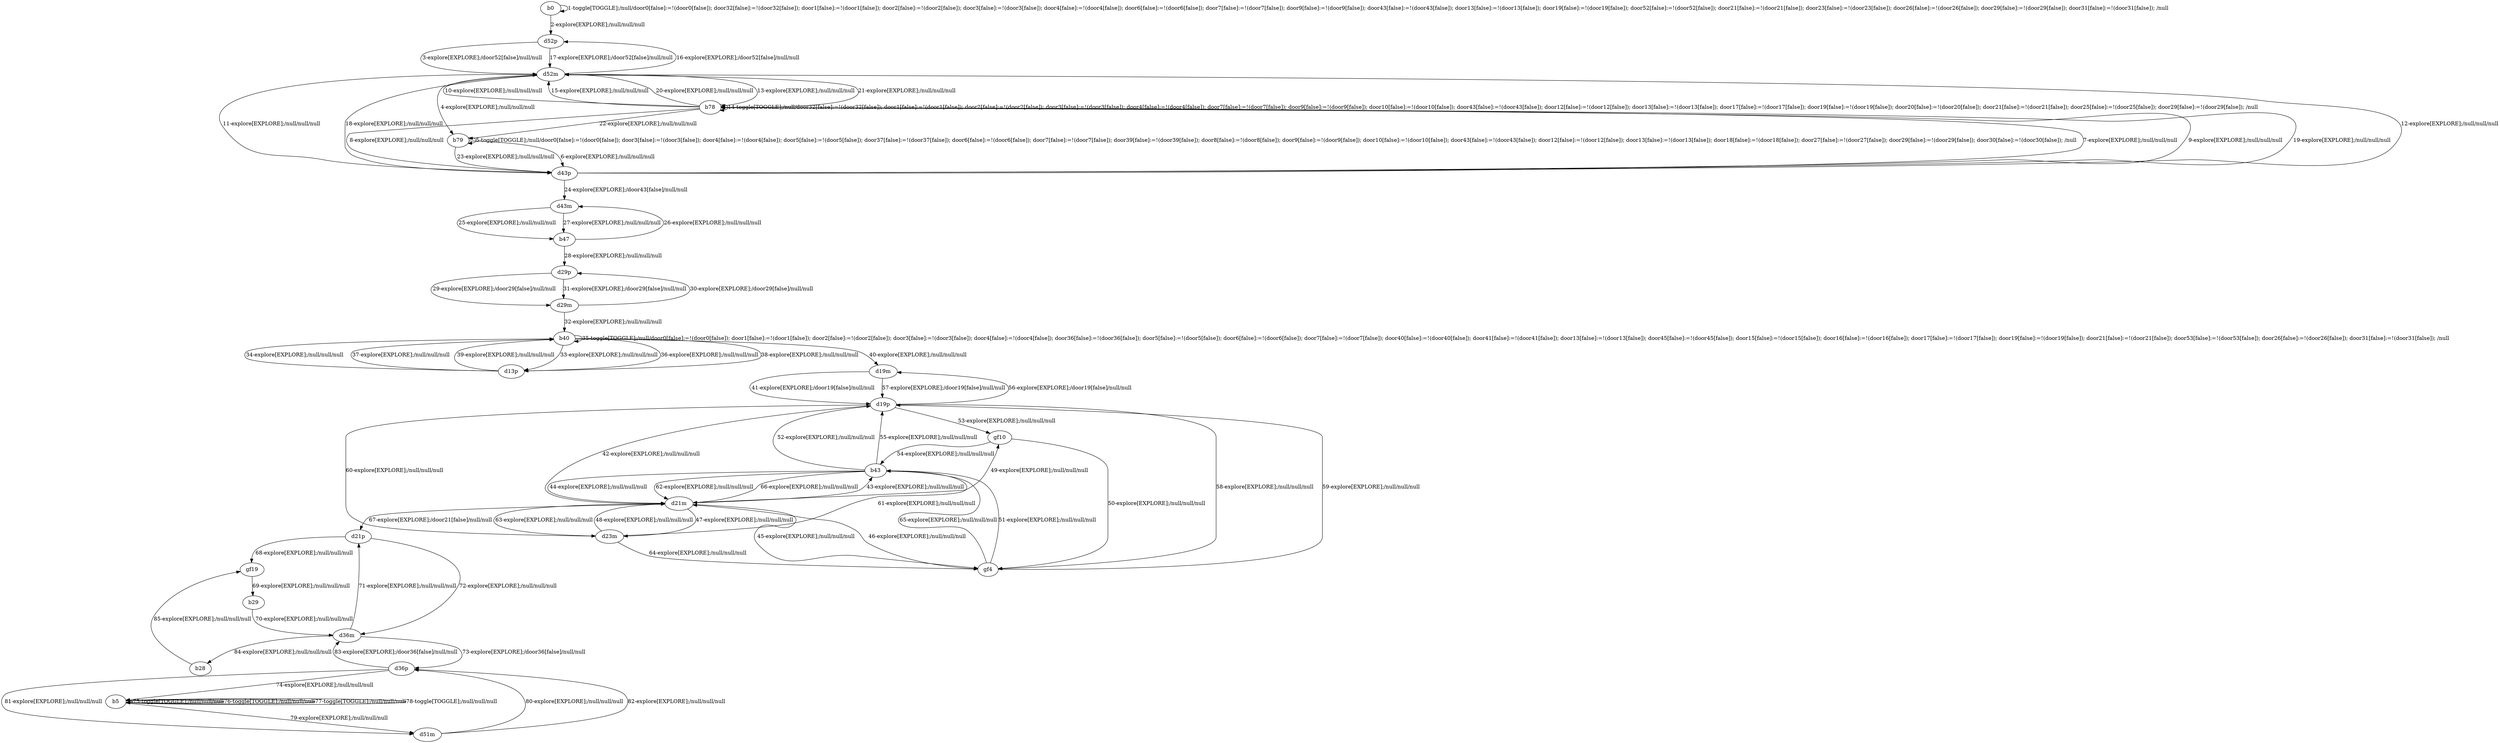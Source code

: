 # Total number of goals covered by this test: 1
# b28 --> gf19

digraph g {
"b0" -> "b0" [label = "1-toggle[TOGGLE];/null/door0[false]:=!(door0[false]); door32[false]:=!(door32[false]); door1[false]:=!(door1[false]); door2[false]:=!(door2[false]); door3[false]:=!(door3[false]); door4[false]:=!(door4[false]); door6[false]:=!(door6[false]); door7[false]:=!(door7[false]); door9[false]:=!(door9[false]); door43[false]:=!(door43[false]); door13[false]:=!(door13[false]); door19[false]:=!(door19[false]); door52[false]:=!(door52[false]); door21[false]:=!(door21[false]); door23[false]:=!(door23[false]); door26[false]:=!(door26[false]); door29[false]:=!(door29[false]); door31[false]:=!(door31[false]); /null"];
"b0" -> "d52p" [label = "2-explore[EXPLORE];/null/null/null"];
"d52p" -> "d52m" [label = "3-explore[EXPLORE];/door52[false]/null/null"];
"d52m" -> "b79" [label = "4-explore[EXPLORE];/null/null/null"];
"b79" -> "b79" [label = "5-toggle[TOGGLE];/null/door0[false]:=!(door0[false]); door3[false]:=!(door3[false]); door4[false]:=!(door4[false]); door5[false]:=!(door5[false]); door37[false]:=!(door37[false]); door6[false]:=!(door6[false]); door7[false]:=!(door7[false]); door39[false]:=!(door39[false]); door8[false]:=!(door8[false]); door9[false]:=!(door9[false]); door10[false]:=!(door10[false]); door43[false]:=!(door43[false]); door12[false]:=!(door12[false]); door13[false]:=!(door13[false]); door18[false]:=!(door18[false]); door27[false]:=!(door27[false]); door29[false]:=!(door29[false]); door30[false]:=!(door30[false]); /null"];
"b79" -> "d43p" [label = "6-explore[EXPLORE];/null/null/null"];
"d43p" -> "b78" [label = "7-explore[EXPLORE];/null/null/null"];
"b78" -> "d43p" [label = "8-explore[EXPLORE];/null/null/null"];
"d43p" -> "b78" [label = "9-explore[EXPLORE];/null/null/null"];
"b78" -> "d52m" [label = "10-explore[EXPLORE];/null/null/null"];
"d52m" -> "d43p" [label = "11-explore[EXPLORE];/null/null/null"];
"d43p" -> "d52m" [label = "12-explore[EXPLORE];/null/null/null"];
"d52m" -> "b78" [label = "13-explore[EXPLORE];/null/null/null"];
"b78" -> "b78" [label = "14-toggle[TOGGLE];/null/door32[false]:=!(door32[false]); door1[false]:=!(door1[false]); door2[false]:=!(door2[false]); door3[false]:=!(door3[false]); door4[false]:=!(door4[false]); door7[false]:=!(door7[false]); door9[false]:=!(door9[false]); door10[false]:=!(door10[false]); door43[false]:=!(door43[false]); door12[false]:=!(door12[false]); door13[false]:=!(door13[false]); door17[false]:=!(door17[false]); door19[false]:=!(door19[false]); door20[false]:=!(door20[false]); door21[false]:=!(door21[false]); door25[false]:=!(door25[false]); door29[false]:=!(door29[false]); /null"];
"b78" -> "d52m" [label = "15-explore[EXPLORE];/null/null/null"];
"d52m" -> "d52p" [label = "16-explore[EXPLORE];/door52[false]/null/null"];
"d52p" -> "d52m" [label = "17-explore[EXPLORE];/door52[false]/null/null"];
"d52m" -> "d43p" [label = "18-explore[EXPLORE];/null/null/null"];
"d43p" -> "b78" [label = "19-explore[EXPLORE];/null/null/null"];
"b78" -> "d52m" [label = "20-explore[EXPLORE];/null/null/null"];
"d52m" -> "b78" [label = "21-explore[EXPLORE];/null/null/null"];
"b78" -> "b79" [label = "22-explore[EXPLORE];/null/null/null"];
"b79" -> "d43p" [label = "23-explore[EXPLORE];/null/null/null"];
"d43p" -> "d43m" [label = "24-explore[EXPLORE];/door43[false]/null/null"];
"d43m" -> "b47" [label = "25-explore[EXPLORE];/null/null/null"];
"b47" -> "d43m" [label = "26-explore[EXPLORE];/null/null/null"];
"d43m" -> "b47" [label = "27-explore[EXPLORE];/null/null/null"];
"b47" -> "d29p" [label = "28-explore[EXPLORE];/null/null/null"];
"d29p" -> "d29m" [label = "29-explore[EXPLORE];/door29[false]/null/null"];
"d29m" -> "d29p" [label = "30-explore[EXPLORE];/door29[false]/null/null"];
"d29p" -> "d29m" [label = "31-explore[EXPLORE];/door29[false]/null/null"];
"d29m" -> "b40" [label = "32-explore[EXPLORE];/null/null/null"];
"b40" -> "d13p" [label = "33-explore[EXPLORE];/null/null/null"];
"d13p" -> "b40" [label = "34-explore[EXPLORE];/null/null/null"];
"b40" -> "b40" [label = "35-toggle[TOGGLE];/null/door0[false]:=!(door0[false]); door1[false]:=!(door1[false]); door2[false]:=!(door2[false]); door3[false]:=!(door3[false]); door4[false]:=!(door4[false]); door36[false]:=!(door36[false]); door5[false]:=!(door5[false]); door6[false]:=!(door6[false]); door7[false]:=!(door7[false]); door40[false]:=!(door40[false]); door41[false]:=!(door41[false]); door13[false]:=!(door13[false]); door45[false]:=!(door45[false]); door15[false]:=!(door15[false]); door16[false]:=!(door16[false]); door17[false]:=!(door17[false]); door19[false]:=!(door19[false]); door21[false]:=!(door21[false]); door53[false]:=!(door53[false]); door26[false]:=!(door26[false]); door31[false]:=!(door31[false]); /null"];
"b40" -> "d13p" [label = "36-explore[EXPLORE];/null/null/null"];
"d13p" -> "b40" [label = "37-explore[EXPLORE];/null/null/null"];
"b40" -> "d13p" [label = "38-explore[EXPLORE];/null/null/null"];
"d13p" -> "b40" [label = "39-explore[EXPLORE];/null/null/null"];
"b40" -> "d19m" [label = "40-explore[EXPLORE];/null/null/null"];
"d19m" -> "d19p" [label = "41-explore[EXPLORE];/door19[false]/null/null"];
"d19p" -> "d21m" [label = "42-explore[EXPLORE];/null/null/null"];
"d21m" -> "b43" [label = "43-explore[EXPLORE];/null/null/null"];
"b43" -> "d21m" [label = "44-explore[EXPLORE];/null/null/null"];
"d21m" -> "gf4" [label = "45-explore[EXPLORE];/null/null/null"];
"gf4" -> "d21m" [label = "46-explore[EXPLORE];/null/null/null"];
"d21m" -> "d23m" [label = "47-explore[EXPLORE];/null/null/null"];
"d23m" -> "d21m" [label = "48-explore[EXPLORE];/null/null/null"];
"d21m" -> "gf10" [label = "49-explore[EXPLORE];/null/null/null"];
"gf10" -> "gf4" [label = "50-explore[EXPLORE];/null/null/null"];
"gf4" -> "b43" [label = "51-explore[EXPLORE];/null/null/null"];
"b43" -> "d19p" [label = "52-explore[EXPLORE];/null/null/null"];
"d19p" -> "gf10" [label = "53-explore[EXPLORE];/null/null/null"];
"gf10" -> "b43" [label = "54-explore[EXPLORE];/null/null/null"];
"b43" -> "d19p" [label = "55-explore[EXPLORE];/null/null/null"];
"d19p" -> "d19m" [label = "56-explore[EXPLORE];/door19[false]/null/null"];
"d19m" -> "d19p" [label = "57-explore[EXPLORE];/door19[false]/null/null"];
"d19p" -> "gf4" [label = "58-explore[EXPLORE];/null/null/null"];
"gf4" -> "d19p" [label = "59-explore[EXPLORE];/null/null/null"];
"d19p" -> "d23m" [label = "60-explore[EXPLORE];/null/null/null"];
"d23m" -> "b43" [label = "61-explore[EXPLORE];/null/null/null"];
"b43" -> "d21m" [label = "62-explore[EXPLORE];/null/null/null"];
"d21m" -> "d23m" [label = "63-explore[EXPLORE];/null/null/null"];
"d23m" -> "gf4" [label = "64-explore[EXPLORE];/null/null/null"];
"gf4" -> "b43" [label = "65-explore[EXPLORE];/null/null/null"];
"b43" -> "d21m" [label = "66-explore[EXPLORE];/null/null/null"];
"d21m" -> "d21p" [label = "67-explore[EXPLORE];/door21[false]/null/null"];
"d21p" -> "gf19" [label = "68-explore[EXPLORE];/null/null/null"];
"gf19" -> "b29" [label = "69-explore[EXPLORE];/null/null/null"];
"b29" -> "d36m" [label = "70-explore[EXPLORE];/null/null/null"];
"d36m" -> "d21p" [label = "71-explore[EXPLORE];/null/null/null"];
"d21p" -> "d36m" [label = "72-explore[EXPLORE];/null/null/null"];
"d36m" -> "d36p" [label = "73-explore[EXPLORE];/door36[false]/null/null"];
"d36p" -> "b5" [label = "74-explore[EXPLORE];/null/null/null"];
"b5" -> "b5" [label = "75-toggle[TOGGLE];/null/null/null"];
"b5" -> "b5" [label = "76-toggle[TOGGLE];/null/null/null"];
"b5" -> "b5" [label = "77-toggle[TOGGLE];/null/null/null"];
"b5" -> "b5" [label = "78-toggle[TOGGLE];/null/null/null"];
"b5" -> "d51m" [label = "79-explore[EXPLORE];/null/null/null"];
"d51m" -> "d36p" [label = "80-explore[EXPLORE];/null/null/null"];
"d36p" -> "d51m" [label = "81-explore[EXPLORE];/null/null/null"];
"d51m" -> "d36p" [label = "82-explore[EXPLORE];/null/null/null"];
"d36p" -> "d36m" [label = "83-explore[EXPLORE];/door36[false]/null/null"];
"d36m" -> "b28" [label = "84-explore[EXPLORE];/null/null/null"];
"b28" -> "gf19" [label = "85-explore[EXPLORE];/null/null/null"];
}